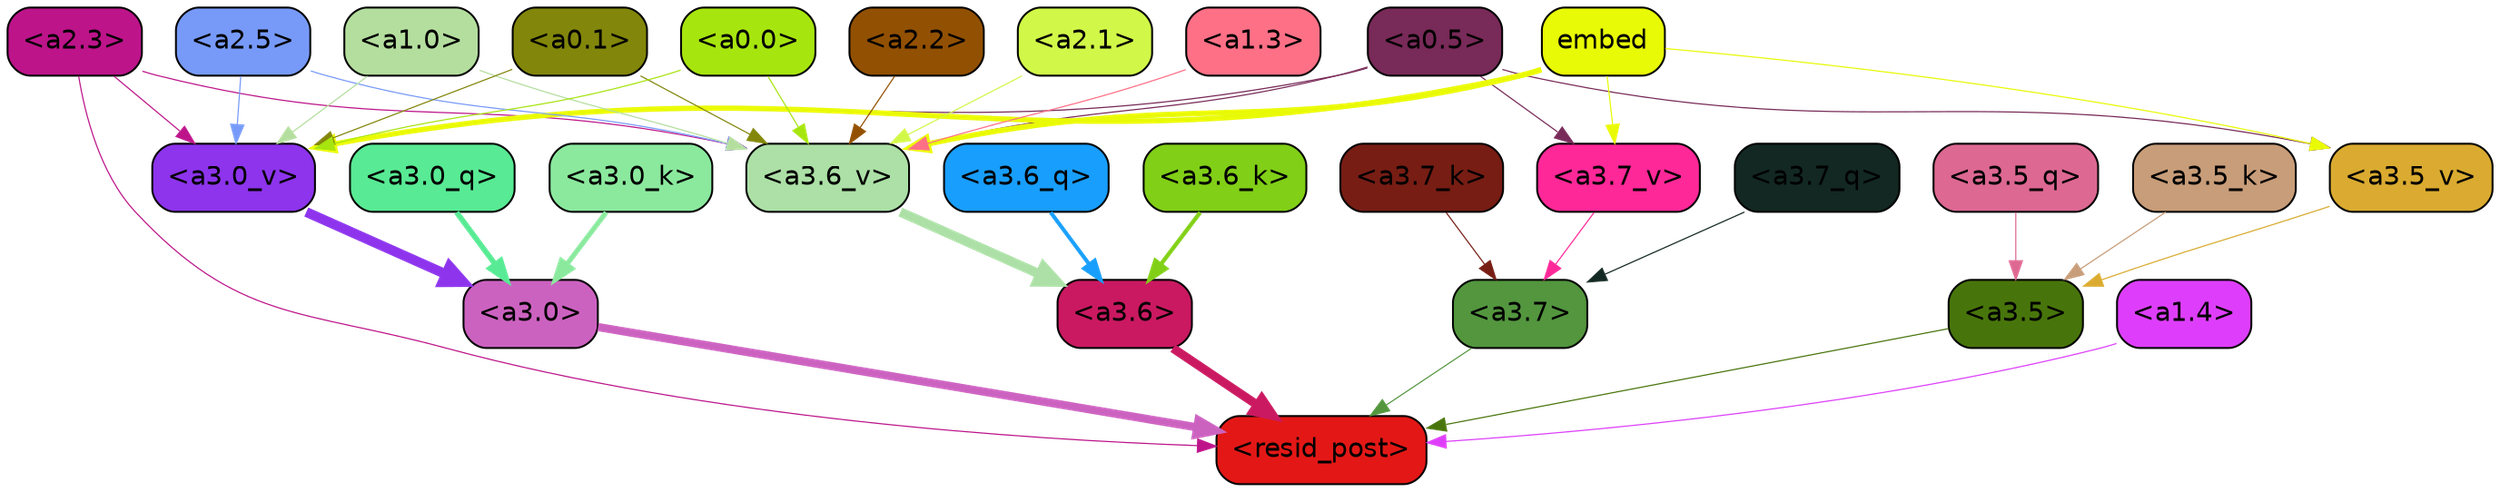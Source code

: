 strict digraph "" {
	graph [bgcolor=transparent,
		layout=dot,
		overlap=false,
		splines=true
	];
	"<a3.7>"	[color=black,
		fillcolor="#53963e",
		fontname=Helvetica,
		shape=box,
		style="filled, rounded"];
	"<resid_post>"	[color=black,
		fillcolor="#e31816",
		fontname=Helvetica,
		shape=box,
		style="filled, rounded"];
	"<a3.7>" -> "<resid_post>"	[color="#53963e",
		penwidth=0.6];
	"<a3.6>"	[color=black,
		fillcolor="#ca1961",
		fontname=Helvetica,
		shape=box,
		style="filled, rounded"];
	"<a3.6>" -> "<resid_post>"	[color="#ca1961",
		penwidth=4.646730065345764];
	"<a3.5>"	[color=black,
		fillcolor="#48750b",
		fontname=Helvetica,
		shape=box,
		style="filled, rounded"];
	"<a3.5>" -> "<resid_post>"	[color="#48750b",
		penwidth=0.6];
	"<a3.0>"	[color=black,
		fillcolor="#cc62c0",
		fontname=Helvetica,
		shape=box,
		style="filled, rounded"];
	"<a3.0>" -> "<resid_post>"	[color="#cc62c0",
		penwidth=4.323132634162903];
	"<a2.3>"	[color=black,
		fillcolor="#bd148a",
		fontname=Helvetica,
		shape=box,
		style="filled, rounded"];
	"<a2.3>" -> "<resid_post>"	[color="#bd148a",
		penwidth=0.6];
	"<a3.6_v>"	[color=black,
		fillcolor="#ace0a6",
		fontname=Helvetica,
		shape=box,
		style="filled, rounded"];
	"<a2.3>" -> "<a3.6_v>"	[color="#bd148a",
		penwidth=0.6];
	"<a3.0_v>"	[color=black,
		fillcolor="#8d34ec",
		fontname=Helvetica,
		shape=box,
		style="filled, rounded"];
	"<a2.3>" -> "<a3.0_v>"	[color="#bd148a",
		penwidth=0.6];
	"<a1.4>"	[color=black,
		fillcolor="#de3efb",
		fontname=Helvetica,
		shape=box,
		style="filled, rounded"];
	"<a1.4>" -> "<resid_post>"	[color="#de3efb",
		penwidth=0.6];
	"<a3.7_q>"	[color=black,
		fillcolor="#132822",
		fontname=Helvetica,
		shape=box,
		style="filled, rounded"];
	"<a3.7_q>" -> "<a3.7>"	[color="#132822",
		penwidth=0.6];
	"<a3.6_q>"	[color=black,
		fillcolor="#189efc",
		fontname=Helvetica,
		shape=box,
		style="filled, rounded"];
	"<a3.6_q>" -> "<a3.6>"	[color="#189efc",
		penwidth=2.03758105635643];
	"<a3.5_q>"	[color=black,
		fillcolor="#dd6891",
		fontname=Helvetica,
		shape=box,
		style="filled, rounded"];
	"<a3.5_q>" -> "<a3.5>"	[color="#dd6891",
		penwidth=0.6];
	"<a3.0_q>"	[color=black,
		fillcolor="#58ea94",
		fontname=Helvetica,
		shape=box,
		style="filled, rounded"];
	"<a3.0_q>" -> "<a3.0>"	[color="#58ea94",
		penwidth=2.8638100624084473];
	"<a3.7_k>"	[color=black,
		fillcolor="#771d14",
		fontname=Helvetica,
		shape=box,
		style="filled, rounded"];
	"<a3.7_k>" -> "<a3.7>"	[color="#771d14",
		penwidth=0.6];
	"<a3.6_k>"	[color=black,
		fillcolor="#81cf17",
		fontname=Helvetica,
		shape=box,
		style="filled, rounded"];
	"<a3.6_k>" -> "<a3.6>"	[color="#81cf17",
		penwidth=2.174198240041733];
	"<a3.5_k>"	[color=black,
		fillcolor="#c89d79",
		fontname=Helvetica,
		shape=box,
		style="filled, rounded"];
	"<a3.5_k>" -> "<a3.5>"	[color="#c89d79",
		penwidth=0.6];
	"<a3.0_k>"	[color=black,
		fillcolor="#8be99e",
		fontname=Helvetica,
		shape=box,
		style="filled, rounded"];
	"<a3.0_k>" -> "<a3.0>"	[color="#8be99e",
		penwidth=2.6274144649505615];
	"<a3.7_v>"	[color=black,
		fillcolor="#ff2898",
		fontname=Helvetica,
		shape=box,
		style="filled, rounded"];
	"<a3.7_v>" -> "<a3.7>"	[color="#ff2898",
		penwidth=0.6];
	"<a3.6_v>" -> "<a3.6>"	[color="#ace0a6",
		penwidth=5.002329230308533];
	"<a3.5_v>"	[color=black,
		fillcolor="#daab30",
		fontname=Helvetica,
		shape=box,
		style="filled, rounded"];
	"<a3.5_v>" -> "<a3.5>"	[color="#daab30",
		penwidth=0.6];
	"<a3.0_v>" -> "<a3.0>"	[color="#8d34ec",
		penwidth=5.188832879066467];
	"<a0.5>"	[color=black,
		fillcolor="#782a58",
		fontname=Helvetica,
		shape=box,
		style="filled, rounded"];
	"<a0.5>" -> "<a3.7_v>"	[color="#782a58",
		penwidth=0.6];
	"<a0.5>" -> "<a3.6_v>"	[color="#782a58",
		penwidth=0.6];
	"<a0.5>" -> "<a3.5_v>"	[color="#782a58",
		penwidth=0.6];
	"<a0.5>" -> "<a3.0_v>"	[color="#782a58",
		penwidth=0.6124261617660522];
	embed	[color=black,
		fillcolor="#e8fa05",
		fontname=Helvetica,
		shape=box,
		style="filled, rounded"];
	embed -> "<a3.7_v>"	[color="#e8fa05",
		penwidth=0.6];
	embed -> "<a3.6_v>"	[color="#e8fa05",
		penwidth=2.8301228284835815];
	embed -> "<a3.5_v>"	[color="#e8fa05",
		penwidth=0.6];
	embed -> "<a3.0_v>"	[color="#e8fa05",
		penwidth=2.7660785913467407];
	"<a2.5>"	[color=black,
		fillcolor="#779af9",
		fontname=Helvetica,
		shape=box,
		style="filled, rounded"];
	"<a2.5>" -> "<a3.6_v>"	[color="#779af9",
		penwidth=0.6];
	"<a2.5>" -> "<a3.0_v>"	[color="#779af9",
		penwidth=0.6];
	"<a2.2>"	[color=black,
		fillcolor="#925002",
		fontname=Helvetica,
		shape=box,
		style="filled, rounded"];
	"<a2.2>" -> "<a3.6_v>"	[color="#925002",
		penwidth=0.6];
	"<a2.1>"	[color=black,
		fillcolor="#d1f848",
		fontname=Helvetica,
		shape=box,
		style="filled, rounded"];
	"<a2.1>" -> "<a3.6_v>"	[color="#d1f848",
		penwidth=0.6];
	"<a1.3>"	[color=black,
		fillcolor="#fe7086",
		fontname=Helvetica,
		shape=box,
		style="filled, rounded"];
	"<a1.3>" -> "<a3.6_v>"	[color="#fe7086",
		penwidth=0.6];
	"<a1.0>"	[color=black,
		fillcolor="#b4de9e",
		fontname=Helvetica,
		shape=box,
		style="filled, rounded"];
	"<a1.0>" -> "<a3.6_v>"	[color="#b4de9e",
		penwidth=0.6];
	"<a1.0>" -> "<a3.0_v>"	[color="#b4de9e",
		penwidth=0.6];
	"<a0.1>"	[color=black,
		fillcolor="#82860a",
		fontname=Helvetica,
		shape=box,
		style="filled, rounded"];
	"<a0.1>" -> "<a3.6_v>"	[color="#82860a",
		penwidth=0.6];
	"<a0.1>" -> "<a3.0_v>"	[color="#82860a",
		penwidth=0.6];
	"<a0.0>"	[color=black,
		fillcolor="#a7e50f",
		fontname=Helvetica,
		shape=box,
		style="filled, rounded"];
	"<a0.0>" -> "<a3.6_v>"	[color="#a7e50f",
		penwidth=0.6];
	"<a0.0>" -> "<a3.0_v>"	[color="#a7e50f",
		penwidth=0.6];
}
